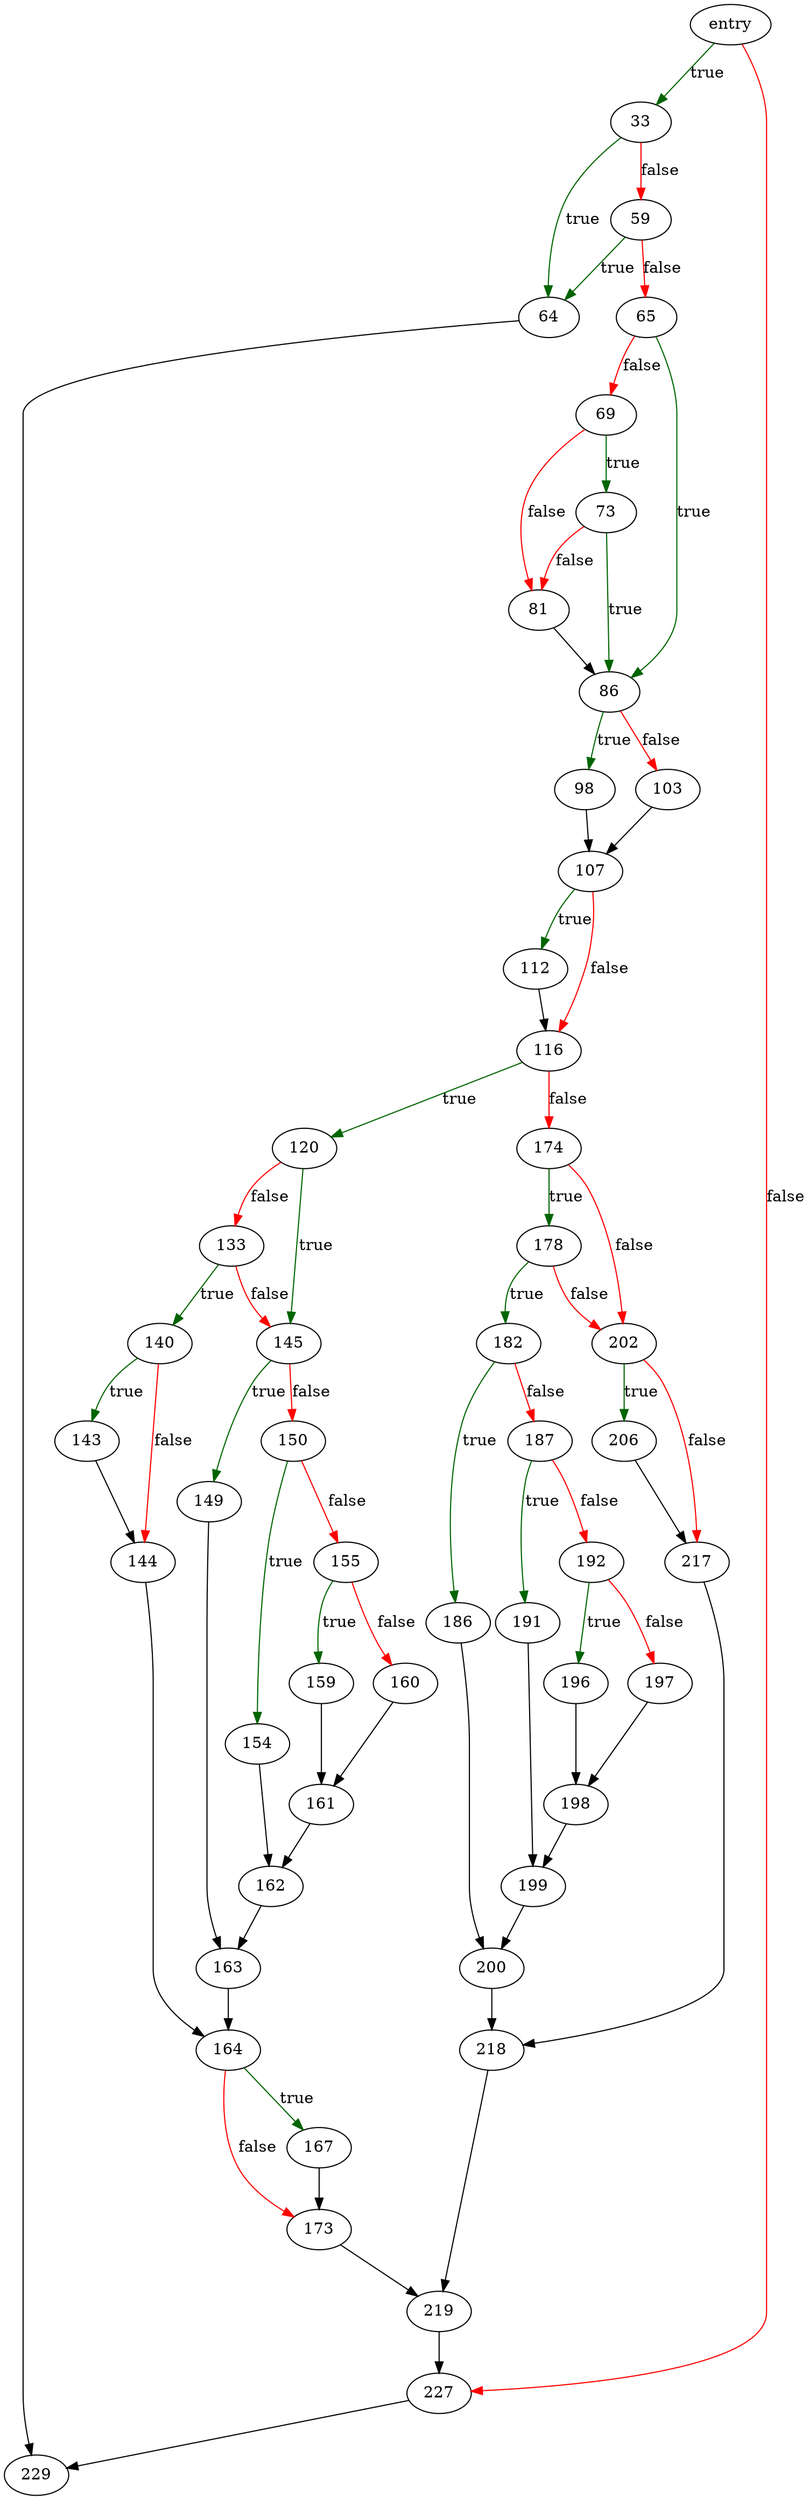 digraph "sqlite3WhereExplainOneScan" {
	// Node definitions.
	6 [label=entry];
	33;
	59;
	64;
	65;
	69;
	73;
	81;
	86;
	98;
	103;
	107;
	112;
	116;
	120;
	133;
	140;
	143;
	144;
	145;
	149;
	150;
	154;
	155;
	159;
	160;
	161;
	162;
	163;
	164;
	167;
	173;
	174;
	178;
	182;
	186;
	187;
	191;
	192;
	196;
	197;
	198;
	199;
	200;
	202;
	206;
	217;
	218;
	219;
	227;
	229;

	// Edge definitions.
	6 -> 33 [
		color=darkgreen
		label=true
	];
	6 -> 227 [
		color=red
		label=false
	];
	33 -> 59 [
		color=red
		label=false
	];
	33 -> 64 [
		color=darkgreen
		label=true
	];
	59 -> 64 [
		color=darkgreen
		label=true
	];
	59 -> 65 [
		color=red
		label=false
	];
	64 -> 229;
	65 -> 69 [
		color=red
		label=false
	];
	65 -> 86 [
		color=darkgreen
		label=true
	];
	69 -> 73 [
		color=darkgreen
		label=true
	];
	69 -> 81 [
		color=red
		label=false
	];
	73 -> 81 [
		color=red
		label=false
	];
	73 -> 86 [
		color=darkgreen
		label=true
	];
	81 -> 86;
	86 -> 98 [
		color=darkgreen
		label=true
	];
	86 -> 103 [
		color=red
		label=false
	];
	98 -> 107;
	103 -> 107;
	107 -> 112 [
		color=darkgreen
		label=true
	];
	107 -> 116 [
		color=red
		label=false
	];
	112 -> 116;
	116 -> 120 [
		color=darkgreen
		label=true
	];
	116 -> 174 [
		color=red
		label=false
	];
	120 -> 133 [
		color=red
		label=false
	];
	120 -> 145 [
		color=darkgreen
		label=true
	];
	133 -> 140 [
		color=darkgreen
		label=true
	];
	133 -> 145 [
		color=red
		label=false
	];
	140 -> 143 [
		color=darkgreen
		label=true
	];
	140 -> 144 [
		color=red
		label=false
	];
	143 -> 144;
	144 -> 164;
	145 -> 149 [
		color=darkgreen
		label=true
	];
	145 -> 150 [
		color=red
		label=false
	];
	149 -> 163;
	150 -> 154 [
		color=darkgreen
		label=true
	];
	150 -> 155 [
		color=red
		label=false
	];
	154 -> 162;
	155 -> 159 [
		color=darkgreen
		label=true
	];
	155 -> 160 [
		color=red
		label=false
	];
	159 -> 161;
	160 -> 161;
	161 -> 162;
	162 -> 163;
	163 -> 164;
	164 -> 167 [
		color=darkgreen
		label=true
	];
	164 -> 173 [
		color=red
		label=false
	];
	167 -> 173;
	173 -> 219;
	174 -> 178 [
		color=darkgreen
		label=true
	];
	174 -> 202 [
		color=red
		label=false
	];
	178 -> 182 [
		color=darkgreen
		label=true
	];
	178 -> 202 [
		color=red
		label=false
	];
	182 -> 186 [
		color=darkgreen
		label=true
	];
	182 -> 187 [
		color=red
		label=false
	];
	186 -> 200;
	187 -> 191 [
		color=darkgreen
		label=true
	];
	187 -> 192 [
		color=red
		label=false
	];
	191 -> 199;
	192 -> 196 [
		color=darkgreen
		label=true
	];
	192 -> 197 [
		color=red
		label=false
	];
	196 -> 198;
	197 -> 198;
	198 -> 199;
	199 -> 200;
	200 -> 218;
	202 -> 206 [
		color=darkgreen
		label=true
	];
	202 -> 217 [
		color=red
		label=false
	];
	206 -> 217;
	217 -> 218;
	218 -> 219;
	219 -> 227;
	227 -> 229;
}